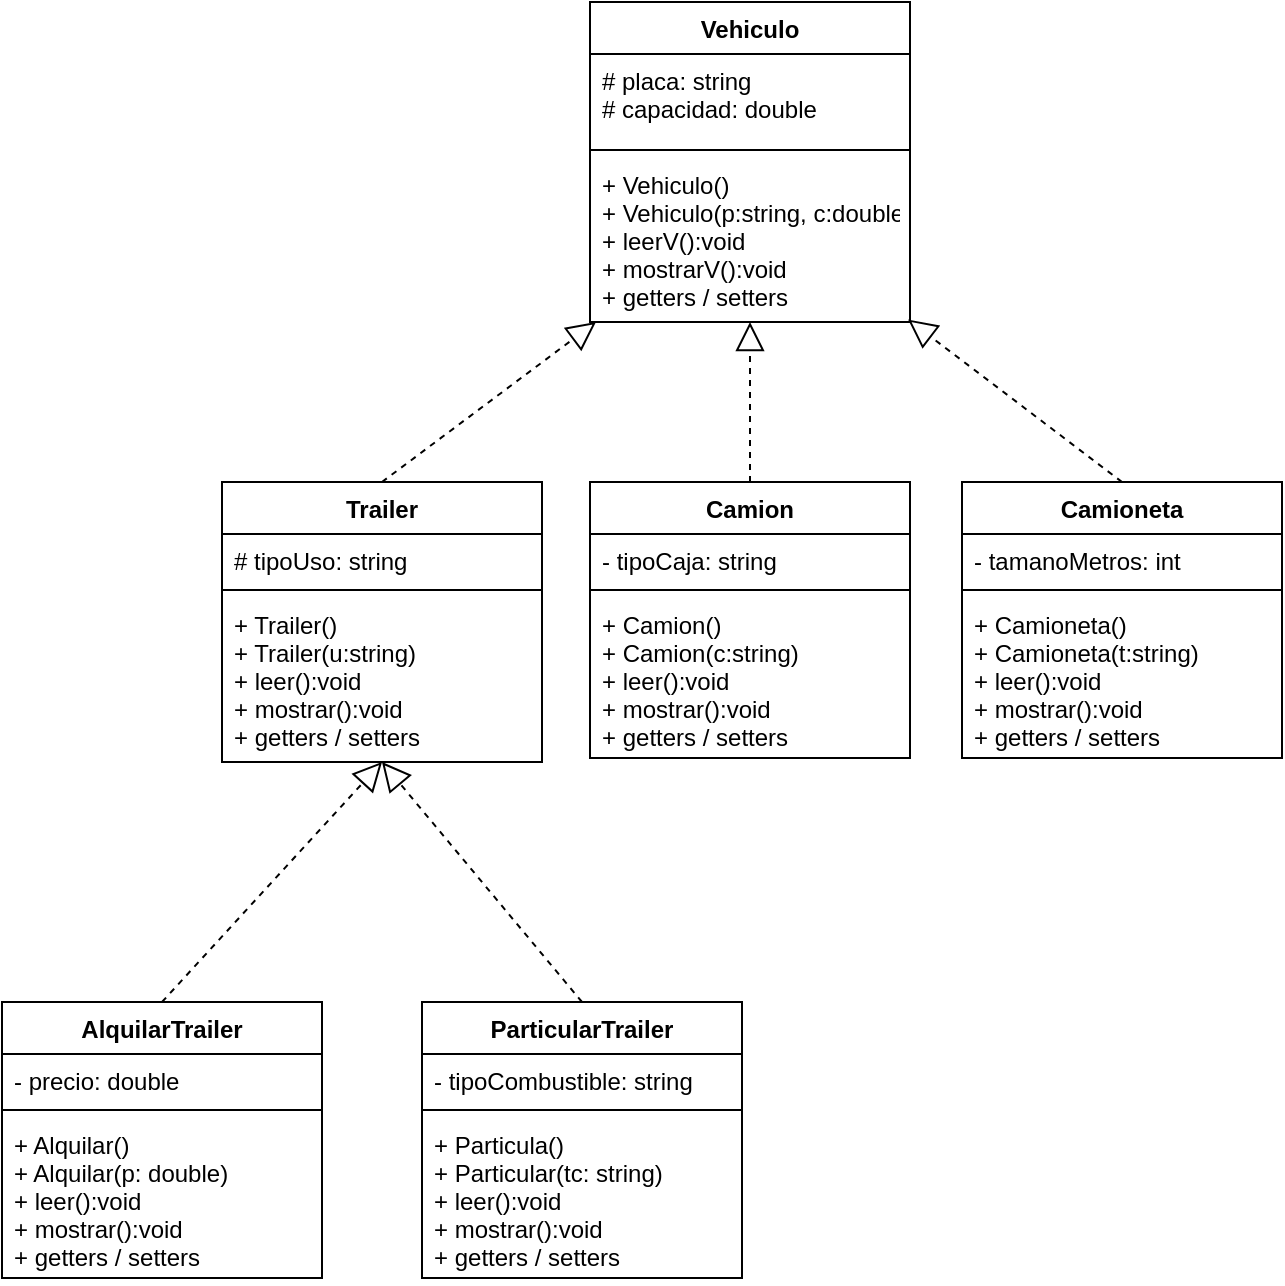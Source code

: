 <mxfile version="16.2.6" type="device"><diagram id="m8S-N552CM9Pzbz3pjKX" name="Page-1"><mxGraphModel dx="460" dy="784" grid="1" gridSize="10" guides="1" tooltips="1" connect="1" arrows="1" fold="1" page="1" pageScale="1" pageWidth="827" pageHeight="1169" math="0" shadow="0"><root><mxCell id="0"/><mxCell id="1" parent="0"/><mxCell id="N_kddKNC0nOFRYG261in-1" value="Vehiculo" style="swimlane;fontStyle=1;align=center;verticalAlign=top;childLayout=stackLayout;horizontal=1;startSize=26;horizontalStack=0;resizeParent=1;resizeParentMax=0;resizeLast=0;collapsible=1;marginBottom=0;" parent="1" vertex="1"><mxGeometry x="334" y="50" width="160" height="160" as="geometry"/></mxCell><mxCell id="N_kddKNC0nOFRYG261in-2" value="# placa: string&#10;# capacidad: double" style="text;strokeColor=none;fillColor=none;align=left;verticalAlign=top;spacingLeft=4;spacingRight=4;overflow=hidden;rotatable=0;points=[[0,0.5],[1,0.5]];portConstraint=eastwest;" parent="N_kddKNC0nOFRYG261in-1" vertex="1"><mxGeometry y="26" width="160" height="44" as="geometry"/></mxCell><mxCell id="N_kddKNC0nOFRYG261in-3" value="" style="line;strokeWidth=1;fillColor=none;align=left;verticalAlign=middle;spacingTop=-1;spacingLeft=3;spacingRight=3;rotatable=0;labelPosition=right;points=[];portConstraint=eastwest;" parent="N_kddKNC0nOFRYG261in-1" vertex="1"><mxGeometry y="70" width="160" height="8" as="geometry"/></mxCell><mxCell id="N_kddKNC0nOFRYG261in-4" value="+ Vehiculo()&#10;+ Vehiculo(p:string, c:double)&#10;+ leerV():void&#10;+ mostrarV():void&#10;+ getters / setters" style="text;strokeColor=none;fillColor=none;align=left;verticalAlign=top;spacingLeft=4;spacingRight=4;overflow=hidden;rotatable=0;points=[[0,0.5],[1,0.5]];portConstraint=eastwest;" parent="N_kddKNC0nOFRYG261in-1" vertex="1"><mxGeometry y="78" width="160" height="82" as="geometry"/></mxCell><mxCell id="N_kddKNC0nOFRYG261in-37" value="Camioneta" style="swimlane;fontStyle=1;align=center;verticalAlign=top;childLayout=stackLayout;horizontal=1;startSize=26;horizontalStack=0;resizeParent=1;resizeParentMax=0;resizeLast=0;collapsible=1;marginBottom=0;" parent="1" vertex="1"><mxGeometry x="520" y="290" width="160" height="138" as="geometry"/></mxCell><mxCell id="N_kddKNC0nOFRYG261in-38" value="- tamanoMetros: int" style="text;strokeColor=none;fillColor=none;align=left;verticalAlign=top;spacingLeft=4;spacingRight=4;overflow=hidden;rotatable=0;points=[[0,0.5],[1,0.5]];portConstraint=eastwest;" parent="N_kddKNC0nOFRYG261in-37" vertex="1"><mxGeometry y="26" width="160" height="24" as="geometry"/></mxCell><mxCell id="N_kddKNC0nOFRYG261in-39" value="" style="line;strokeWidth=1;fillColor=none;align=left;verticalAlign=middle;spacingTop=-1;spacingLeft=3;spacingRight=3;rotatable=0;labelPosition=right;points=[];portConstraint=eastwest;" parent="N_kddKNC0nOFRYG261in-37" vertex="1"><mxGeometry y="50" width="160" height="8" as="geometry"/></mxCell><mxCell id="N_kddKNC0nOFRYG261in-40" value="+ Camioneta()&#10;+ Camioneta(t:string)&#10;+ leer():void&#10;+ mostrar():void&#10;+ getters / setters" style="text;strokeColor=none;fillColor=none;align=left;verticalAlign=top;spacingLeft=4;spacingRight=4;overflow=hidden;rotatable=0;points=[[0,0.5],[1,0.5]];portConstraint=eastwest;" parent="N_kddKNC0nOFRYG261in-37" vertex="1"><mxGeometry y="58" width="160" height="80" as="geometry"/></mxCell><mxCell id="N_kddKNC0nOFRYG261in-41" value="Camion" style="swimlane;fontStyle=1;align=center;verticalAlign=top;childLayout=stackLayout;horizontal=1;startSize=26;horizontalStack=0;resizeParent=1;resizeParentMax=0;resizeLast=0;collapsible=1;marginBottom=0;" parent="1" vertex="1"><mxGeometry x="334" y="290" width="160" height="138" as="geometry"/></mxCell><mxCell id="N_kddKNC0nOFRYG261in-42" value="- tipoCaja: string" style="text;strokeColor=none;fillColor=none;align=left;verticalAlign=top;spacingLeft=4;spacingRight=4;overflow=hidden;rotatable=0;points=[[0,0.5],[1,0.5]];portConstraint=eastwest;" parent="N_kddKNC0nOFRYG261in-41" vertex="1"><mxGeometry y="26" width="160" height="24" as="geometry"/></mxCell><mxCell id="N_kddKNC0nOFRYG261in-43" value="" style="line;strokeWidth=1;fillColor=none;align=left;verticalAlign=middle;spacingTop=-1;spacingLeft=3;spacingRight=3;rotatable=0;labelPosition=right;points=[];portConstraint=eastwest;" parent="N_kddKNC0nOFRYG261in-41" vertex="1"><mxGeometry y="50" width="160" height="8" as="geometry"/></mxCell><mxCell id="N_kddKNC0nOFRYG261in-44" value="+ Camion()&#10;+ Camion(c:string)&#10;+ leer():void&#10;+ mostrar():void&#10;+ getters / setters" style="text;strokeColor=none;fillColor=none;align=left;verticalAlign=top;spacingLeft=4;spacingRight=4;overflow=hidden;rotatable=0;points=[[0,0.5],[1,0.5]];portConstraint=eastwest;" parent="N_kddKNC0nOFRYG261in-41" vertex="1"><mxGeometry y="58" width="160" height="80" as="geometry"/></mxCell><mxCell id="N_kddKNC0nOFRYG261in-45" value="Trailer" style="swimlane;fontStyle=1;align=center;verticalAlign=top;childLayout=stackLayout;horizontal=1;startSize=26;horizontalStack=0;resizeParent=1;resizeParentMax=0;resizeLast=0;collapsible=1;marginBottom=0;" parent="1" vertex="1"><mxGeometry x="150" y="290" width="160" height="140" as="geometry"/></mxCell><mxCell id="N_kddKNC0nOFRYG261in-46" value="# tipoUso: string" style="text;strokeColor=none;fillColor=none;align=left;verticalAlign=top;spacingLeft=4;spacingRight=4;overflow=hidden;rotatable=0;points=[[0,0.5],[1,0.5]];portConstraint=eastwest;" parent="N_kddKNC0nOFRYG261in-45" vertex="1"><mxGeometry y="26" width="160" height="24" as="geometry"/></mxCell><mxCell id="N_kddKNC0nOFRYG261in-47" value="" style="line;strokeWidth=1;fillColor=none;align=left;verticalAlign=middle;spacingTop=-1;spacingLeft=3;spacingRight=3;rotatable=0;labelPosition=right;points=[];portConstraint=eastwest;" parent="N_kddKNC0nOFRYG261in-45" vertex="1"><mxGeometry y="50" width="160" height="8" as="geometry"/></mxCell><mxCell id="N_kddKNC0nOFRYG261in-48" value="+ Trailer()&#10;+ Trailer(u:string)&#10;+ leer():void&#10;+ mostrar():void&#10;+ getters / setters" style="text;strokeColor=none;fillColor=none;align=left;verticalAlign=top;spacingLeft=4;spacingRight=4;overflow=hidden;rotatable=0;points=[[0,0.5],[1,0.5]];portConstraint=eastwest;" parent="N_kddKNC0nOFRYG261in-45" vertex="1"><mxGeometry y="58" width="160" height="82" as="geometry"/></mxCell><mxCell id="N_kddKNC0nOFRYG261in-49" value="" style="endArrow=block;dashed=1;endFill=0;endSize=12;html=1;rounded=0;entryX=0.994;entryY=0.985;entryDx=0;entryDy=0;entryPerimeter=0;exitX=0.5;exitY=0;exitDx=0;exitDy=0;" parent="1" source="N_kddKNC0nOFRYG261in-37" target="N_kddKNC0nOFRYG261in-4" edge="1"><mxGeometry width="160" relative="1" as="geometry"><mxPoint x="330" y="300" as="sourcePoint"/><mxPoint x="490" y="300" as="targetPoint"/></mxGeometry></mxCell><mxCell id="N_kddKNC0nOFRYG261in-50" value="" style="endArrow=block;dashed=1;endFill=0;endSize=12;html=1;rounded=0;entryX=0.5;entryY=1;entryDx=0;entryDy=0;entryPerimeter=0;exitX=0.5;exitY=0;exitDx=0;exitDy=0;" parent="1" source="N_kddKNC0nOFRYG261in-41" target="N_kddKNC0nOFRYG261in-4" edge="1"><mxGeometry width="160" relative="1" as="geometry"><mxPoint x="330" y="300" as="sourcePoint"/><mxPoint x="490" y="300" as="targetPoint"/></mxGeometry></mxCell><mxCell id="N_kddKNC0nOFRYG261in-51" value="" style="endArrow=block;dashed=1;endFill=0;endSize=12;html=1;rounded=0;exitX=0.5;exitY=0;exitDx=0;exitDy=0;" parent="1" source="N_kddKNC0nOFRYG261in-45" edge="1"><mxGeometry width="160" relative="1" as="geometry"><mxPoint x="330" y="300" as="sourcePoint"/><mxPoint x="337" y="210" as="targetPoint"/></mxGeometry></mxCell><mxCell id="N_kddKNC0nOFRYG261in-52" value="ParticularTrailer" style="swimlane;fontStyle=1;align=center;verticalAlign=top;childLayout=stackLayout;horizontal=1;startSize=26;horizontalStack=0;resizeParent=1;resizeParentMax=0;resizeLast=0;collapsible=1;marginBottom=0;" parent="1" vertex="1"><mxGeometry x="250" y="550" width="160" height="138" as="geometry"/></mxCell><mxCell id="N_kddKNC0nOFRYG261in-53" value="- tipoCombustible: string" style="text;strokeColor=none;fillColor=none;align=left;verticalAlign=top;spacingLeft=4;spacingRight=4;overflow=hidden;rotatable=0;points=[[0,0.5],[1,0.5]];portConstraint=eastwest;" parent="N_kddKNC0nOFRYG261in-52" vertex="1"><mxGeometry y="26" width="160" height="24" as="geometry"/></mxCell><mxCell id="N_kddKNC0nOFRYG261in-54" value="" style="line;strokeWidth=1;fillColor=none;align=left;verticalAlign=middle;spacingTop=-1;spacingLeft=3;spacingRight=3;rotatable=0;labelPosition=right;points=[];portConstraint=eastwest;" parent="N_kddKNC0nOFRYG261in-52" vertex="1"><mxGeometry y="50" width="160" height="8" as="geometry"/></mxCell><mxCell id="N_kddKNC0nOFRYG261in-55" value="+ Particula()&#10;+ Particular(tc: string)&#10;+ leer():void&#10;+ mostrar():void&#10;+ getters / setters" style="text;strokeColor=none;fillColor=none;align=left;verticalAlign=top;spacingLeft=4;spacingRight=4;overflow=hidden;rotatable=0;points=[[0,0.5],[1,0.5]];portConstraint=eastwest;" parent="N_kddKNC0nOFRYG261in-52" vertex="1"><mxGeometry y="58" width="160" height="80" as="geometry"/></mxCell><mxCell id="N_kddKNC0nOFRYG261in-56" value="AlquilarTrailer" style="swimlane;fontStyle=1;align=center;verticalAlign=top;childLayout=stackLayout;horizontal=1;startSize=26;horizontalStack=0;resizeParent=1;resizeParentMax=0;resizeLast=0;collapsible=1;marginBottom=0;" parent="1" vertex="1"><mxGeometry x="40" y="550" width="160" height="138" as="geometry"/></mxCell><mxCell id="N_kddKNC0nOFRYG261in-57" value="- precio: double" style="text;strokeColor=none;fillColor=none;align=left;verticalAlign=top;spacingLeft=4;spacingRight=4;overflow=hidden;rotatable=0;points=[[0,0.5],[1,0.5]];portConstraint=eastwest;" parent="N_kddKNC0nOFRYG261in-56" vertex="1"><mxGeometry y="26" width="160" height="24" as="geometry"/></mxCell><mxCell id="N_kddKNC0nOFRYG261in-58" value="" style="line;strokeWidth=1;fillColor=none;align=left;verticalAlign=middle;spacingTop=-1;spacingLeft=3;spacingRight=3;rotatable=0;labelPosition=right;points=[];portConstraint=eastwest;" parent="N_kddKNC0nOFRYG261in-56" vertex="1"><mxGeometry y="50" width="160" height="8" as="geometry"/></mxCell><mxCell id="N_kddKNC0nOFRYG261in-59" value="+ Alquilar()&#10;+ Alquilar(p: double)&#10;+ leer():void&#10;+ mostrar():void&#10;+ getters / setters" style="text;strokeColor=none;fillColor=none;align=left;verticalAlign=top;spacingLeft=4;spacingRight=4;overflow=hidden;rotatable=0;points=[[0,0.5],[1,0.5]];portConstraint=eastwest;" parent="N_kddKNC0nOFRYG261in-56" vertex="1"><mxGeometry y="58" width="160" height="80" as="geometry"/></mxCell><mxCell id="N_kddKNC0nOFRYG261in-60" value="" style="endArrow=block;dashed=1;endFill=0;endSize=12;html=1;rounded=0;exitX=0.5;exitY=0;exitDx=0;exitDy=0;" parent="1" source="N_kddKNC0nOFRYG261in-52" edge="1"><mxGeometry width="160" relative="1" as="geometry"><mxPoint x="140" y="420" as="sourcePoint"/><mxPoint x="230" y="430" as="targetPoint"/></mxGeometry></mxCell><mxCell id="N_kddKNC0nOFRYG261in-61" value="" style="endArrow=block;dashed=1;endFill=0;endSize=12;html=1;rounded=0;entryX=0.5;entryY=1;entryDx=0;entryDy=0;entryPerimeter=0;exitX=0.5;exitY=0;exitDx=0;exitDy=0;" parent="1" source="N_kddKNC0nOFRYG261in-56" target="N_kddKNC0nOFRYG261in-48" edge="1"><mxGeometry width="160" relative="1" as="geometry"><mxPoint x="140" y="420" as="sourcePoint"/><mxPoint x="300" y="420" as="targetPoint"/></mxGeometry></mxCell></root></mxGraphModel></diagram></mxfile>